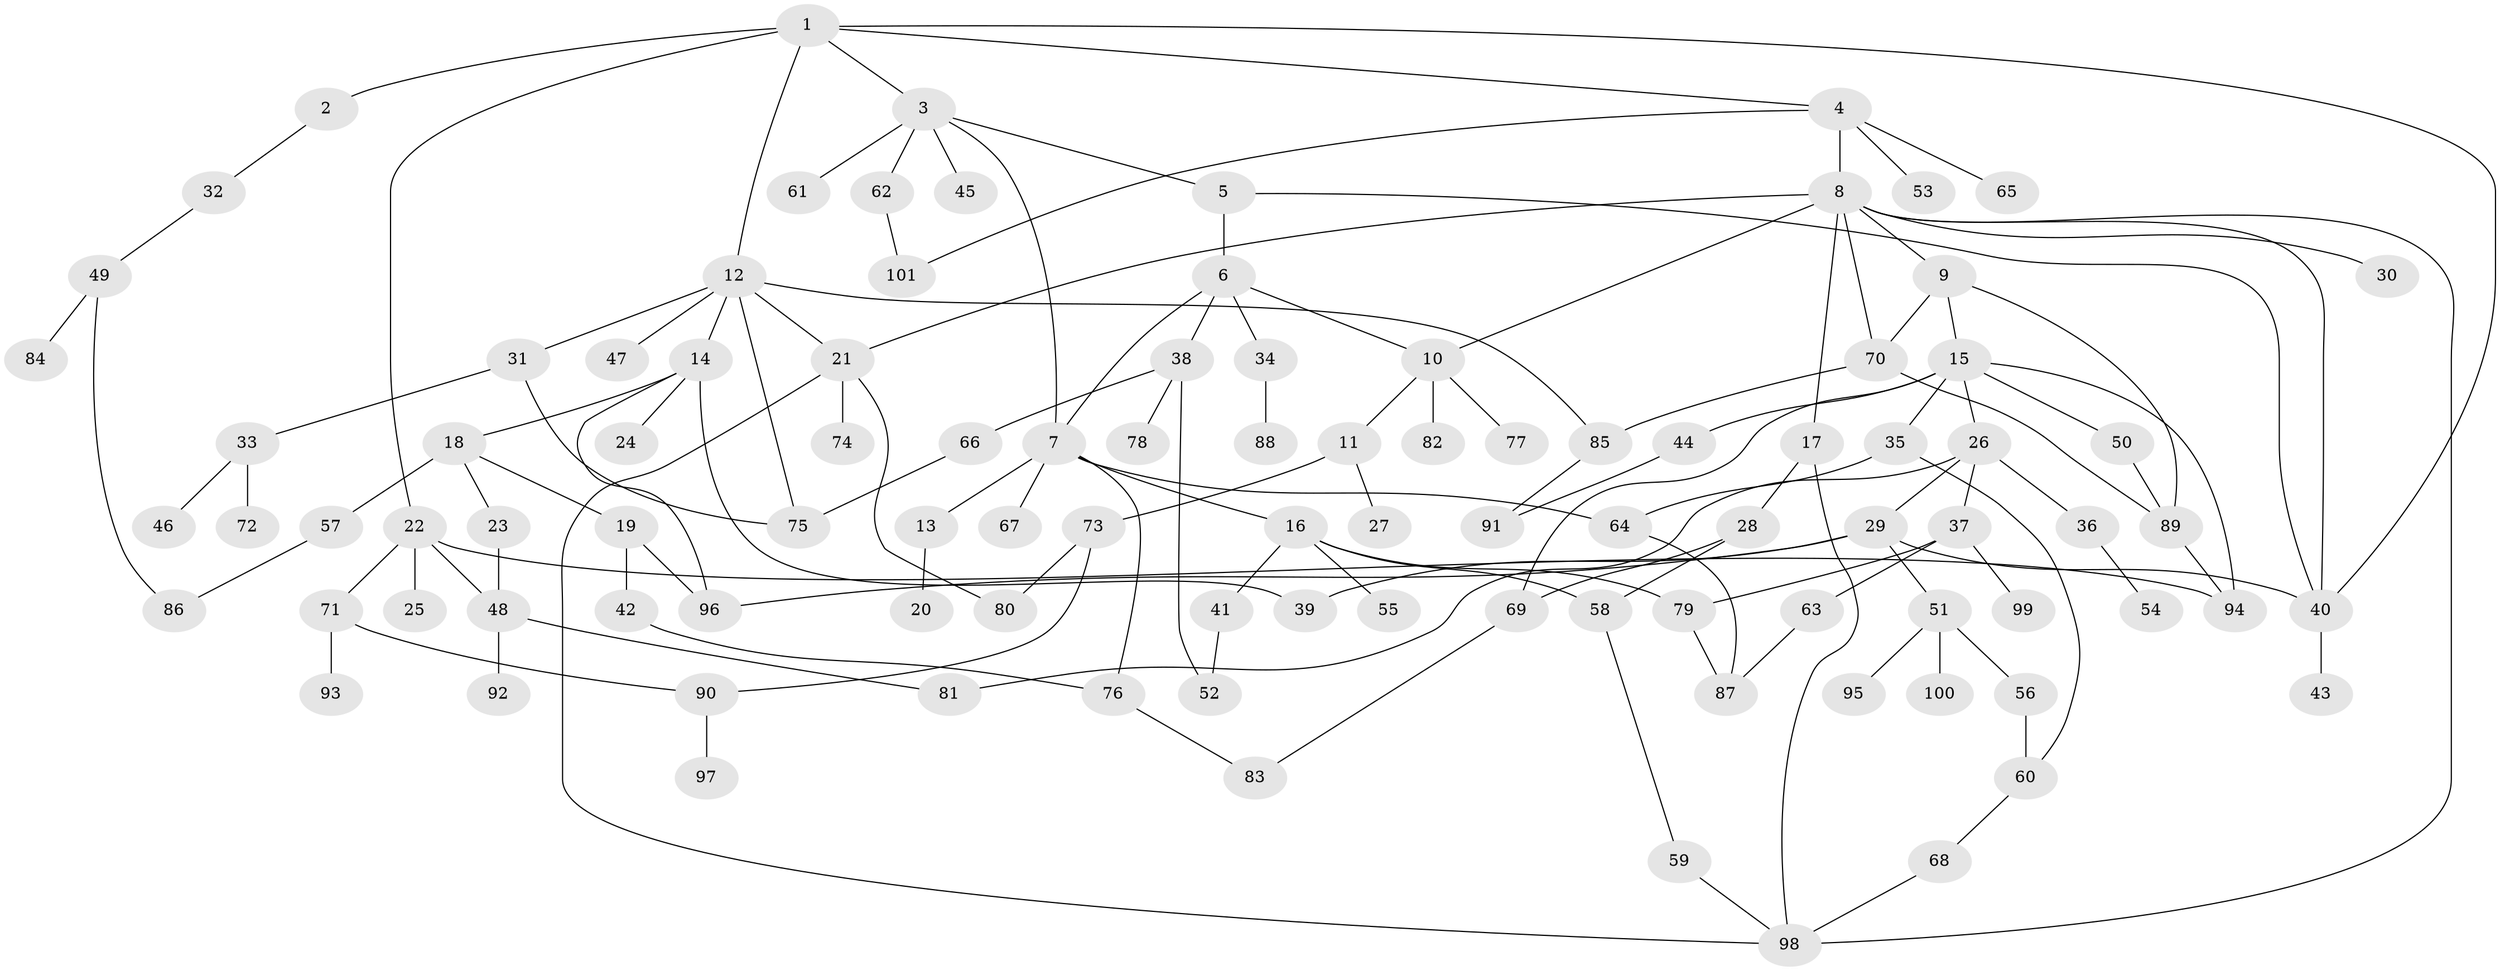 // coarse degree distribution, {6: 0.029850746268656716, 5: 0.08955223880597014, 4: 0.14925373134328357, 3: 0.16417910447761194, 10: 0.029850746268656716, 2: 0.19402985074626866, 7: 0.014925373134328358, 8: 0.029850746268656716, 1: 0.29850746268656714}
// Generated by graph-tools (version 1.1) at 2025/41/03/06/25 10:41:28]
// undirected, 101 vertices, 138 edges
graph export_dot {
graph [start="1"]
  node [color=gray90,style=filled];
  1;
  2;
  3;
  4;
  5;
  6;
  7;
  8;
  9;
  10;
  11;
  12;
  13;
  14;
  15;
  16;
  17;
  18;
  19;
  20;
  21;
  22;
  23;
  24;
  25;
  26;
  27;
  28;
  29;
  30;
  31;
  32;
  33;
  34;
  35;
  36;
  37;
  38;
  39;
  40;
  41;
  42;
  43;
  44;
  45;
  46;
  47;
  48;
  49;
  50;
  51;
  52;
  53;
  54;
  55;
  56;
  57;
  58;
  59;
  60;
  61;
  62;
  63;
  64;
  65;
  66;
  67;
  68;
  69;
  70;
  71;
  72;
  73;
  74;
  75;
  76;
  77;
  78;
  79;
  80;
  81;
  82;
  83;
  84;
  85;
  86;
  87;
  88;
  89;
  90;
  91;
  92;
  93;
  94;
  95;
  96;
  97;
  98;
  99;
  100;
  101;
  1 -- 2;
  1 -- 3;
  1 -- 4;
  1 -- 12;
  1 -- 22;
  1 -- 40;
  2 -- 32;
  3 -- 5;
  3 -- 45;
  3 -- 61;
  3 -- 62;
  3 -- 7;
  4 -- 8;
  4 -- 53;
  4 -- 65;
  4 -- 101;
  5 -- 6;
  5 -- 40;
  6 -- 7;
  6 -- 10;
  6 -- 34;
  6 -- 38;
  7 -- 13;
  7 -- 16;
  7 -- 64;
  7 -- 67;
  7 -- 76;
  8 -- 9;
  8 -- 17;
  8 -- 21;
  8 -- 30;
  8 -- 98;
  8 -- 10;
  8 -- 70;
  8 -- 40;
  9 -- 15;
  9 -- 70;
  9 -- 89;
  10 -- 11;
  10 -- 77;
  10 -- 82;
  11 -- 27;
  11 -- 73;
  12 -- 14;
  12 -- 31;
  12 -- 47;
  12 -- 75;
  12 -- 85;
  12 -- 21;
  13 -- 20;
  14 -- 18;
  14 -- 24;
  14 -- 96;
  14 -- 39;
  15 -- 26;
  15 -- 35;
  15 -- 44;
  15 -- 50;
  15 -- 69;
  15 -- 94;
  16 -- 41;
  16 -- 55;
  16 -- 58;
  16 -- 79;
  17 -- 28;
  17 -- 98;
  18 -- 19;
  18 -- 23;
  18 -- 57;
  19 -- 42;
  19 -- 96;
  21 -- 74;
  21 -- 80;
  21 -- 98;
  22 -- 25;
  22 -- 71;
  22 -- 94;
  22 -- 48;
  23 -- 48;
  26 -- 29;
  26 -- 36;
  26 -- 37;
  26 -- 81;
  28 -- 58;
  28 -- 69;
  29 -- 39;
  29 -- 51;
  29 -- 96;
  29 -- 40;
  31 -- 33;
  31 -- 75;
  32 -- 49;
  33 -- 46;
  33 -- 72;
  34 -- 88;
  35 -- 60;
  35 -- 64;
  36 -- 54;
  37 -- 63;
  37 -- 79;
  37 -- 99;
  38 -- 66;
  38 -- 78;
  38 -- 52;
  40 -- 43;
  41 -- 52;
  42 -- 76;
  44 -- 91;
  48 -- 92;
  48 -- 81;
  49 -- 84;
  49 -- 86;
  50 -- 89;
  51 -- 56;
  51 -- 95;
  51 -- 100;
  56 -- 60;
  57 -- 86;
  58 -- 59;
  59 -- 98;
  60 -- 68;
  62 -- 101;
  63 -- 87;
  64 -- 87;
  66 -- 75;
  68 -- 98;
  69 -- 83;
  70 -- 85;
  70 -- 89;
  71 -- 93;
  71 -- 90;
  73 -- 90;
  73 -- 80;
  76 -- 83;
  79 -- 87;
  85 -- 91;
  89 -- 94;
  90 -- 97;
}

